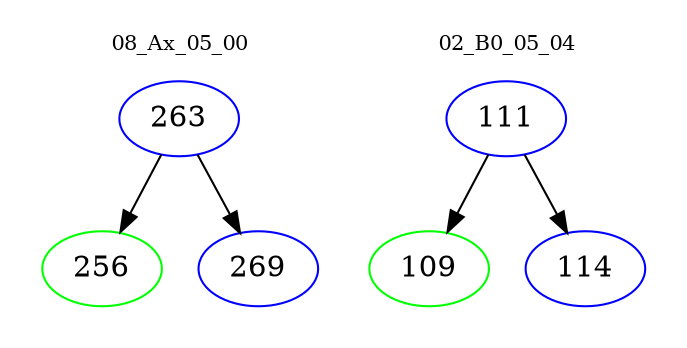digraph{
subgraph cluster_0 {
color = white
label = "08_Ax_05_00";
fontsize=10;
T0_263 [label="263", color="blue"]
T0_263 -> T0_256 [color="black"]
T0_256 [label="256", color="green"]
T0_263 -> T0_269 [color="black"]
T0_269 [label="269", color="blue"]
}
subgraph cluster_1 {
color = white
label = "02_B0_05_04";
fontsize=10;
T1_111 [label="111", color="blue"]
T1_111 -> T1_109 [color="black"]
T1_109 [label="109", color="green"]
T1_111 -> T1_114 [color="black"]
T1_114 [label="114", color="blue"]
}
}
